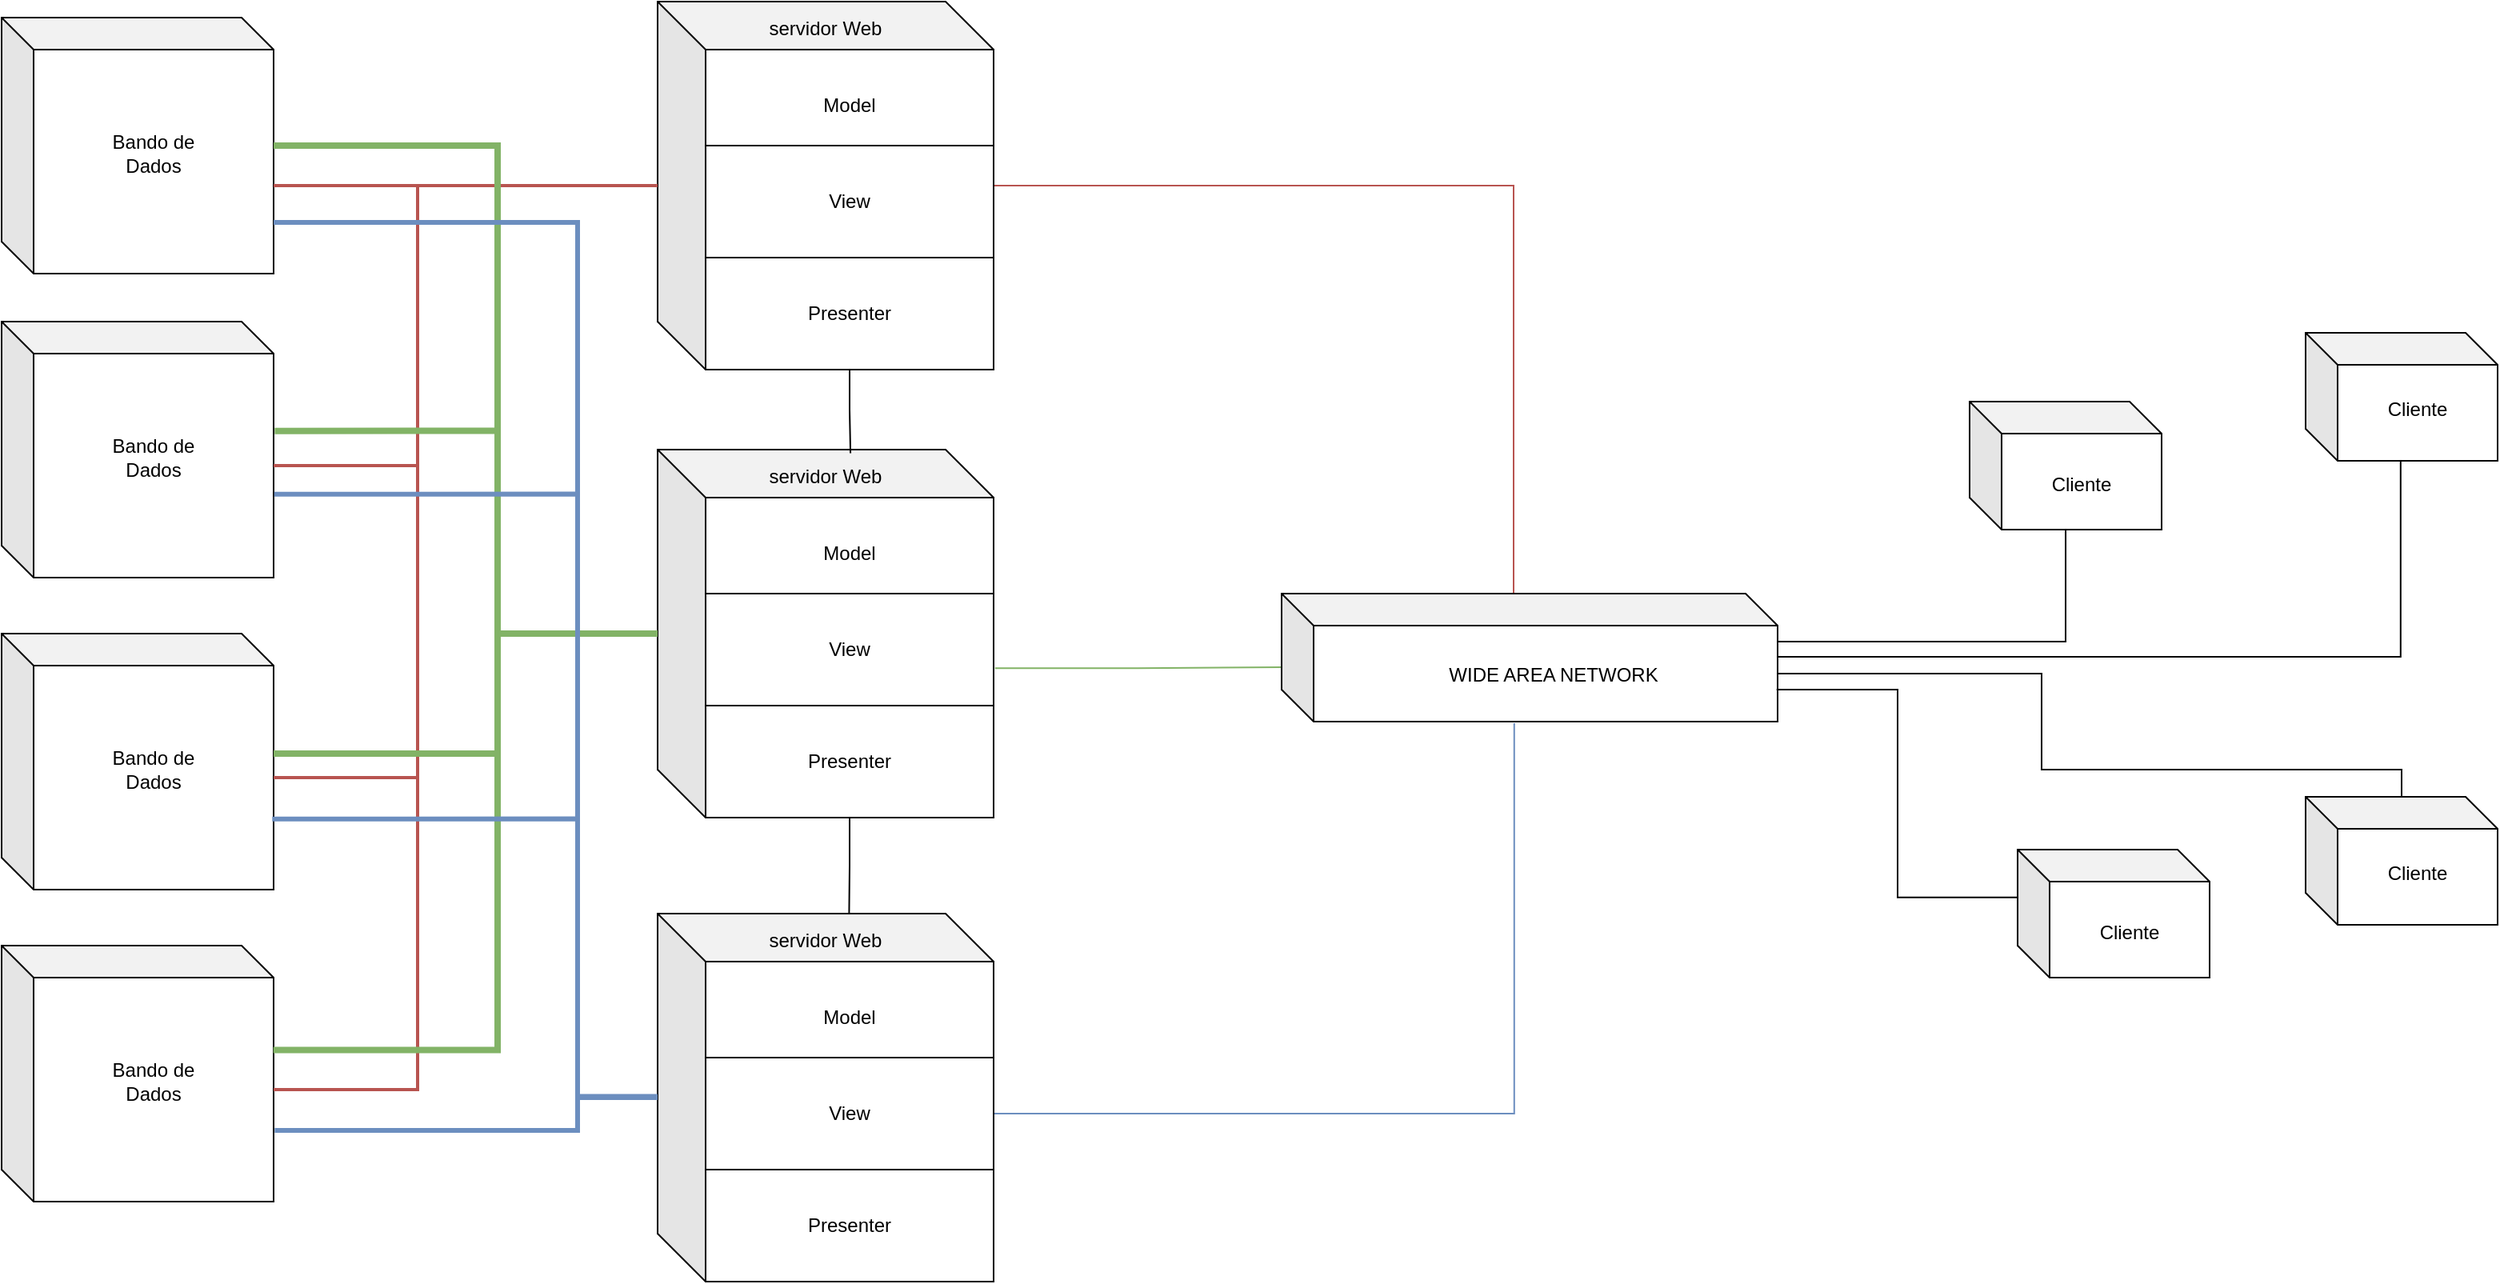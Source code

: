 <mxfile version="24.4.13" type="github">
  <diagram name="Página-1" id="CT9TDy7nHP-SfDJOPXmy">
    <mxGraphModel dx="1877" dy="522" grid="1" gridSize="10" guides="1" tooltips="1" connect="1" arrows="1" fold="1" page="1" pageScale="1" pageWidth="827" pageHeight="1169" math="0" shadow="0">
      <root>
        <mxCell id="0" />
        <mxCell id="1" parent="0" />
        <mxCell id="QvNWnngZLHoN7lJyOFEj-2" style="edgeStyle=orthogonalEdgeStyle;rounded=0;orthogonalLoop=1;jettySize=auto;html=1;fillColor=#f8cecc;strokeColor=#b85450;entryX=0;entryY=0;entryDx=145;entryDy=0;entryPerimeter=0;endArrow=none;endFill=0;movable=1;resizable=1;rotatable=1;deletable=1;editable=1;locked=0;connectable=1;" parent="1" source="QvNWnngZLHoN7lJyOFEj-3" target="QvNWnngZLHoN7lJyOFEj-51" edge="1">
          <mxGeometry relative="1" as="geometry">
            <mxPoint x="470" y="420" as="targetPoint" />
            <Array as="points">
              <mxPoint x="555" y="235" />
            </Array>
          </mxGeometry>
        </mxCell>
        <mxCell id="QvNWnngZLHoN7lJyOFEj-3" value="" style="shape=cube;whiteSpace=wrap;html=1;boundedLbl=1;backgroundOutline=1;darkOpacity=0.05;darkOpacity2=0.1;size=30;movable=1;resizable=1;rotatable=1;deletable=1;editable=1;locked=0;connectable=1;" parent="1" vertex="1">
          <mxGeometry x="20" y="120" width="210" height="230" as="geometry" />
        </mxCell>
        <mxCell id="QvNWnngZLHoN7lJyOFEj-4" value="servidor Web" style="text;strokeColor=none;align=center;fillColor=none;html=1;verticalAlign=middle;whiteSpace=wrap;rounded=0;movable=1;resizable=1;rotatable=1;deletable=1;editable=1;locked=0;connectable=1;" parent="1" vertex="1">
          <mxGeometry x="65" y="127" width="120" height="20" as="geometry" />
        </mxCell>
        <mxCell id="QvNWnngZLHoN7lJyOFEj-5" value="" style="rounded=0;whiteSpace=wrap;html=1;movable=1;resizable=1;rotatable=1;deletable=1;editable=1;locked=0;connectable=1;" parent="1" vertex="1">
          <mxGeometry x="50" y="150" width="180" height="70" as="geometry" />
        </mxCell>
        <mxCell id="QvNWnngZLHoN7lJyOFEj-6" value="" style="rounded=0;whiteSpace=wrap;html=1;movable=1;resizable=1;rotatable=1;deletable=1;editable=1;locked=0;connectable=1;" parent="1" vertex="1">
          <mxGeometry x="50" y="210" width="180" height="70" as="geometry" />
        </mxCell>
        <mxCell id="QvNWnngZLHoN7lJyOFEj-7" value="" style="rounded=0;whiteSpace=wrap;html=1;movable=1;resizable=1;rotatable=1;deletable=1;editable=1;locked=0;connectable=1;" parent="1" vertex="1">
          <mxGeometry x="50" y="280" width="180" height="70" as="geometry" />
        </mxCell>
        <mxCell id="QvNWnngZLHoN7lJyOFEj-8" value="View" style="text;html=1;align=center;verticalAlign=middle;whiteSpace=wrap;rounded=0;movable=1;resizable=1;rotatable=1;deletable=1;editable=1;locked=0;connectable=1;" parent="1" vertex="1">
          <mxGeometry x="110" y="230" width="60" height="30" as="geometry" />
        </mxCell>
        <mxCell id="QvNWnngZLHoN7lJyOFEj-9" value="Model" style="text;html=1;align=center;verticalAlign=middle;whiteSpace=wrap;rounded=0;movable=1;resizable=1;rotatable=1;deletable=1;editable=1;locked=0;connectable=1;" parent="1" vertex="1">
          <mxGeometry x="110" y="170" width="60" height="30" as="geometry" />
        </mxCell>
        <mxCell id="QvNWnngZLHoN7lJyOFEj-10" value="Presenter" style="text;html=1;align=center;verticalAlign=middle;whiteSpace=wrap;rounded=0;movable=1;resizable=1;rotatable=1;deletable=1;editable=1;locked=0;connectable=1;" parent="1" vertex="1">
          <mxGeometry x="110" y="300" width="60" height="30" as="geometry" />
        </mxCell>
        <mxCell id="QvNWnngZLHoN7lJyOFEj-11" value="" style="shape=cube;whiteSpace=wrap;html=1;boundedLbl=1;backgroundOutline=1;darkOpacity=0.05;darkOpacity2=0.1;size=30;movable=1;resizable=1;rotatable=1;deletable=1;editable=1;locked=0;connectable=1;" parent="1" vertex="1">
          <mxGeometry x="20" y="400" width="210" height="230" as="geometry" />
        </mxCell>
        <mxCell id="QvNWnngZLHoN7lJyOFEj-12" value="servidor Web" style="text;strokeColor=none;align=center;fillColor=none;html=1;verticalAlign=middle;whiteSpace=wrap;rounded=0;movable=1;resizable=1;rotatable=1;deletable=1;editable=1;locked=0;connectable=1;" parent="1" vertex="1">
          <mxGeometry x="65" y="407" width="120" height="20" as="geometry" />
        </mxCell>
        <mxCell id="QvNWnngZLHoN7lJyOFEj-13" value="" style="rounded=0;whiteSpace=wrap;html=1;movable=1;resizable=1;rotatable=1;deletable=1;editable=1;locked=0;connectable=1;" parent="1" vertex="1">
          <mxGeometry x="50" y="430" width="180" height="70" as="geometry" />
        </mxCell>
        <mxCell id="QvNWnngZLHoN7lJyOFEj-14" style="edgeStyle=orthogonalEdgeStyle;rounded=0;orthogonalLoop=1;jettySize=auto;html=1;fillColor=#d5e8d4;strokeColor=#82b366;entryX=0.002;entryY=0.575;entryDx=0;entryDy=0;entryPerimeter=0;exitX=1.005;exitY=0.666;exitDx=0;exitDy=0;exitPerimeter=0;endArrow=none;endFill=0;movable=1;resizable=1;rotatable=1;deletable=1;editable=1;locked=0;connectable=1;" parent="1" source="QvNWnngZLHoN7lJyOFEj-15" target="QvNWnngZLHoN7lJyOFEj-51" edge="1">
          <mxGeometry relative="1" as="geometry">
            <mxPoint x="390" y="525" as="targetPoint" />
          </mxGeometry>
        </mxCell>
        <mxCell id="QvNWnngZLHoN7lJyOFEj-15" value="" style="rounded=0;whiteSpace=wrap;html=1;movable=1;resizable=1;rotatable=1;deletable=1;editable=1;locked=0;connectable=1;" parent="1" vertex="1">
          <mxGeometry x="50" y="490" width="180" height="70" as="geometry" />
        </mxCell>
        <mxCell id="QvNWnngZLHoN7lJyOFEj-16" value="" style="rounded=0;whiteSpace=wrap;html=1;movable=1;resizable=1;rotatable=1;deletable=1;editable=1;locked=0;connectable=1;" parent="1" vertex="1">
          <mxGeometry x="50" y="560" width="180" height="70" as="geometry" />
        </mxCell>
        <mxCell id="QvNWnngZLHoN7lJyOFEj-17" value="View" style="text;html=1;align=center;verticalAlign=middle;whiteSpace=wrap;rounded=0;movable=1;resizable=1;rotatable=1;deletable=1;editable=1;locked=0;connectable=1;" parent="1" vertex="1">
          <mxGeometry x="110" y="510" width="60" height="30" as="geometry" />
        </mxCell>
        <mxCell id="QvNWnngZLHoN7lJyOFEj-18" value="Model" style="text;html=1;align=center;verticalAlign=middle;whiteSpace=wrap;rounded=0;movable=1;resizable=1;rotatable=1;deletable=1;editable=1;locked=0;connectable=1;" parent="1" vertex="1">
          <mxGeometry x="110" y="450" width="60" height="30" as="geometry" />
        </mxCell>
        <mxCell id="QvNWnngZLHoN7lJyOFEj-19" value="Presenter" style="text;html=1;align=center;verticalAlign=middle;whiteSpace=wrap;rounded=0;movable=1;resizable=1;rotatable=1;deletable=1;editable=1;locked=0;connectable=1;" parent="1" vertex="1">
          <mxGeometry x="110" y="580" width="60" height="30" as="geometry" />
        </mxCell>
        <mxCell id="QvNWnngZLHoN7lJyOFEj-20" value="" style="shape=cube;whiteSpace=wrap;html=1;boundedLbl=1;backgroundOutline=1;darkOpacity=0.05;darkOpacity2=0.1;size=30;movable=1;resizable=1;rotatable=1;deletable=1;editable=1;locked=0;connectable=1;" parent="1" vertex="1">
          <mxGeometry x="20" y="690" width="210" height="230" as="geometry" />
        </mxCell>
        <mxCell id="QvNWnngZLHoN7lJyOFEj-21" value="servidor Web" style="text;strokeColor=none;align=center;fillColor=none;html=1;verticalAlign=middle;whiteSpace=wrap;rounded=0;movable=1;resizable=1;rotatable=1;deletable=1;editable=1;locked=0;connectable=1;" parent="1" vertex="1">
          <mxGeometry x="65" y="697" width="120" height="20" as="geometry" />
        </mxCell>
        <mxCell id="QvNWnngZLHoN7lJyOFEj-22" value="" style="rounded=0;whiteSpace=wrap;html=1;movable=1;resizable=1;rotatable=1;deletable=1;editable=1;locked=0;connectable=1;" parent="1" vertex="1">
          <mxGeometry x="50" y="720" width="180" height="70" as="geometry" />
        </mxCell>
        <mxCell id="QvNWnngZLHoN7lJyOFEj-23" style="edgeStyle=orthogonalEdgeStyle;rounded=0;orthogonalLoop=1;jettySize=auto;html=1;fillColor=#dae8fc;strokeColor=#6c8ebf;entryX=0.469;entryY=1.013;entryDx=0;entryDy=0;entryPerimeter=0;endArrow=none;endFill=0;movable=1;resizable=1;rotatable=1;deletable=1;editable=1;locked=0;connectable=1;" parent="1" source="QvNWnngZLHoN7lJyOFEj-24" target="QvNWnngZLHoN7lJyOFEj-51" edge="1">
          <mxGeometry relative="1" as="geometry">
            <mxPoint x="470" y="660" as="targetPoint" />
          </mxGeometry>
        </mxCell>
        <mxCell id="QvNWnngZLHoN7lJyOFEj-24" value="" style="rounded=0;whiteSpace=wrap;html=1;movable=1;resizable=1;rotatable=1;deletable=1;editable=1;locked=0;connectable=1;" parent="1" vertex="1">
          <mxGeometry x="50" y="780" width="180" height="70" as="geometry" />
        </mxCell>
        <mxCell id="QvNWnngZLHoN7lJyOFEj-25" value="" style="rounded=0;whiteSpace=wrap;html=1;movable=1;resizable=1;rotatable=1;deletable=1;editable=1;locked=0;connectable=1;" parent="1" vertex="1">
          <mxGeometry x="50" y="850" width="180" height="70" as="geometry" />
        </mxCell>
        <mxCell id="QvNWnngZLHoN7lJyOFEj-26" value="View" style="text;html=1;align=center;verticalAlign=middle;whiteSpace=wrap;rounded=0;movable=1;resizable=1;rotatable=1;deletable=1;editable=1;locked=0;connectable=1;" parent="1" vertex="1">
          <mxGeometry x="110" y="800" width="60" height="30" as="geometry" />
        </mxCell>
        <mxCell id="QvNWnngZLHoN7lJyOFEj-27" value="Model" style="text;html=1;align=center;verticalAlign=middle;whiteSpace=wrap;rounded=0;movable=1;resizable=1;rotatable=1;deletable=1;editable=1;locked=0;connectable=1;" parent="1" vertex="1">
          <mxGeometry x="110" y="740" width="60" height="30" as="geometry" />
        </mxCell>
        <mxCell id="QvNWnngZLHoN7lJyOFEj-28" value="Presenter" style="text;html=1;align=center;verticalAlign=middle;whiteSpace=wrap;rounded=0;movable=1;resizable=1;rotatable=1;deletable=1;editable=1;locked=0;connectable=1;" parent="1" vertex="1">
          <mxGeometry x="110" y="870" width="60" height="30" as="geometry" />
        </mxCell>
        <mxCell id="QvNWnngZLHoN7lJyOFEj-29" style="edgeStyle=orthogonalEdgeStyle;rounded=0;orthogonalLoop=1;jettySize=auto;html=1;entryX=0.57;entryY=0.001;entryDx=0;entryDy=0;entryPerimeter=0;endArrow=none;endFill=0;movable=1;resizable=1;rotatable=1;deletable=1;editable=1;locked=0;connectable=1;" parent="1" source="QvNWnngZLHoN7lJyOFEj-16" target="QvNWnngZLHoN7lJyOFEj-20" edge="1">
          <mxGeometry relative="1" as="geometry" />
        </mxCell>
        <mxCell id="QvNWnngZLHoN7lJyOFEj-30" style="edgeStyle=orthogonalEdgeStyle;rounded=0;orthogonalLoop=1;jettySize=auto;html=1;entryX=0.574;entryY=0.01;entryDx=0;entryDy=0;entryPerimeter=0;endArrow=none;endFill=0;movable=1;resizable=1;rotatable=1;deletable=1;editable=1;locked=0;connectable=1;" parent="1" source="QvNWnngZLHoN7lJyOFEj-7" target="QvNWnngZLHoN7lJyOFEj-11" edge="1">
          <mxGeometry relative="1" as="geometry" />
        </mxCell>
        <mxCell id="QvNWnngZLHoN7lJyOFEj-31" value="" style="shape=cube;whiteSpace=wrap;html=1;boundedLbl=1;backgroundOutline=1;darkOpacity=0.05;darkOpacity2=0.1;movable=1;resizable=1;rotatable=1;deletable=1;editable=1;locked=0;connectable=1;" parent="1" vertex="1">
          <mxGeometry x="-390" y="320" width="170" height="160" as="geometry" />
        </mxCell>
        <mxCell id="QvNWnngZLHoN7lJyOFEj-32" value="Bando de Dados" style="text;html=1;align=center;verticalAlign=middle;whiteSpace=wrap;rounded=0;movable=1;resizable=1;rotatable=1;deletable=1;editable=1;locked=0;connectable=1;" parent="1" vertex="1">
          <mxGeometry x="-340" y="380" width="90" height="50" as="geometry" />
        </mxCell>
        <mxCell id="QvNWnngZLHoN7lJyOFEj-33" value="" style="shape=cube;whiteSpace=wrap;html=1;boundedLbl=1;backgroundOutline=1;darkOpacity=0.05;darkOpacity2=0.1;movable=1;resizable=1;rotatable=1;deletable=1;editable=1;locked=0;connectable=1;" parent="1" vertex="1">
          <mxGeometry x="-390" y="515" width="170" height="160" as="geometry" />
        </mxCell>
        <mxCell id="QvNWnngZLHoN7lJyOFEj-34" value="Bando de Dados" style="text;html=1;align=center;verticalAlign=middle;whiteSpace=wrap;rounded=0;movable=1;resizable=1;rotatable=1;deletable=1;editable=1;locked=0;connectable=1;" parent="1" vertex="1">
          <mxGeometry x="-340" y="575" width="90" height="50" as="geometry" />
        </mxCell>
        <mxCell id="QvNWnngZLHoN7lJyOFEj-35" value="" style="shape=cube;whiteSpace=wrap;html=1;boundedLbl=1;backgroundOutline=1;darkOpacity=0.05;darkOpacity2=0.1;movable=1;resizable=1;rotatable=1;deletable=1;editable=1;locked=0;connectable=1;" parent="1" vertex="1">
          <mxGeometry x="-390" y="130" width="170" height="160" as="geometry" />
        </mxCell>
        <mxCell id="QvNWnngZLHoN7lJyOFEj-36" value="Bando de Dados" style="text;html=1;align=center;verticalAlign=middle;whiteSpace=wrap;rounded=0;movable=1;resizable=1;rotatable=1;deletable=1;editable=1;locked=0;connectable=1;" parent="1" vertex="1">
          <mxGeometry x="-340" y="190" width="90" height="50" as="geometry" />
        </mxCell>
        <mxCell id="QvNWnngZLHoN7lJyOFEj-37" value="" style="shape=cube;whiteSpace=wrap;html=1;boundedLbl=1;backgroundOutline=1;darkOpacity=0.05;darkOpacity2=0.1;movable=1;resizable=1;rotatable=1;deletable=1;editable=1;locked=0;connectable=1;" parent="1" vertex="1">
          <mxGeometry x="-390" y="710" width="170" height="160" as="geometry" />
        </mxCell>
        <mxCell id="QvNWnngZLHoN7lJyOFEj-38" value="Bando de Dados" style="text;html=1;align=center;verticalAlign=middle;whiteSpace=wrap;rounded=0;movable=1;resizable=1;rotatable=1;deletable=1;editable=1;locked=0;connectable=1;" parent="1" vertex="1">
          <mxGeometry x="-340" y="770" width="90" height="50" as="geometry" />
        </mxCell>
        <mxCell id="QvNWnngZLHoN7lJyOFEj-39" style="edgeStyle=orthogonalEdgeStyle;rounded=0;orthogonalLoop=1;jettySize=auto;html=1;entryX=0;entryY=0;entryDx=170;entryDy=90;entryPerimeter=0;endArrow=none;endFill=0;strokeWidth=2;fillColor=#f8cecc;strokeColor=#b85450;movable=1;resizable=1;rotatable=1;deletable=1;editable=1;locked=0;connectable=1;" parent="1" source="QvNWnngZLHoN7lJyOFEj-3" target="QvNWnngZLHoN7lJyOFEj-31" edge="1">
          <mxGeometry relative="1" as="geometry">
            <Array as="points">
              <mxPoint x="-130" y="235" />
              <mxPoint x="-130" y="410" />
            </Array>
          </mxGeometry>
        </mxCell>
        <mxCell id="QvNWnngZLHoN7lJyOFEj-40" style="edgeStyle=orthogonalEdgeStyle;rounded=0;orthogonalLoop=1;jettySize=auto;html=1;entryX=0;entryY=0;entryDx=170;entryDy=90;entryPerimeter=0;endArrow=none;endFill=0;strokeWidth=2;fillColor=#f8cecc;strokeColor=#b85450;movable=1;resizable=1;rotatable=1;deletable=1;editable=1;locked=0;connectable=1;" parent="1" source="QvNWnngZLHoN7lJyOFEj-3" target="QvNWnngZLHoN7lJyOFEj-33" edge="1">
          <mxGeometry relative="1" as="geometry">
            <Array as="points">
              <mxPoint x="-130" y="235" />
              <mxPoint x="-130" y="605" />
            </Array>
          </mxGeometry>
        </mxCell>
        <mxCell id="QvNWnngZLHoN7lJyOFEj-41" style="edgeStyle=orthogonalEdgeStyle;rounded=0;orthogonalLoop=1;jettySize=auto;html=1;entryX=0;entryY=0;entryDx=170;entryDy=90;entryPerimeter=0;endArrow=none;endFill=0;strokeWidth=2;fillColor=#f8cecc;strokeColor=#b85450;movable=1;resizable=1;rotatable=1;deletable=1;editable=1;locked=0;connectable=1;" parent="1" source="QvNWnngZLHoN7lJyOFEj-3" target="QvNWnngZLHoN7lJyOFEj-37" edge="1">
          <mxGeometry relative="1" as="geometry">
            <Array as="points">
              <mxPoint x="-130" y="235" />
              <mxPoint x="-130" y="800" />
            </Array>
          </mxGeometry>
        </mxCell>
        <mxCell id="QvNWnngZLHoN7lJyOFEj-42" style="edgeStyle=orthogonalEdgeStyle;rounded=0;orthogonalLoop=1;jettySize=auto;html=1;endArrow=none;endFill=0;strokeWidth=2;fillColor=#f8cecc;strokeColor=#b85450;movable=1;resizable=1;rotatable=1;deletable=1;editable=1;locked=0;connectable=1;" parent="1" source="QvNWnngZLHoN7lJyOFEj-3" edge="1">
          <mxGeometry relative="1" as="geometry">
            <mxPoint x="-220" y="235" as="targetPoint" />
          </mxGeometry>
        </mxCell>
        <mxCell id="QvNWnngZLHoN7lJyOFEj-43" style="edgeStyle=orthogonalEdgeStyle;rounded=0;orthogonalLoop=1;jettySize=auto;html=1;endArrow=none;endFill=0;strokeWidth=4;fillColor=#d5e8d4;strokeColor=#82b366;movable=1;resizable=1;rotatable=1;deletable=1;editable=1;locked=0;connectable=1;" parent="1" source="QvNWnngZLHoN7lJyOFEj-11" target="QvNWnngZLHoN7lJyOFEj-35" edge="1">
          <mxGeometry relative="1" as="geometry">
            <Array as="points">
              <mxPoint x="-80" y="515" />
              <mxPoint x="-80" y="210" />
            </Array>
          </mxGeometry>
        </mxCell>
        <mxCell id="QvNWnngZLHoN7lJyOFEj-44" style="edgeStyle=orthogonalEdgeStyle;rounded=0;orthogonalLoop=1;jettySize=auto;html=1;entryX=1.004;entryY=0.427;entryDx=0;entryDy=0;entryPerimeter=0;endArrow=none;endFill=0;fillColor=#d5e8d4;strokeColor=#82b366;strokeWidth=4;movable=1;resizable=1;rotatable=1;deletable=1;editable=1;locked=0;connectable=1;" parent="1" source="QvNWnngZLHoN7lJyOFEj-11" target="QvNWnngZLHoN7lJyOFEj-31" edge="1">
          <mxGeometry relative="1" as="geometry">
            <Array as="points">
              <mxPoint x="-80" y="515" />
              <mxPoint x="-80" y="388" />
            </Array>
          </mxGeometry>
        </mxCell>
        <mxCell id="QvNWnngZLHoN7lJyOFEj-45" style="edgeStyle=orthogonalEdgeStyle;rounded=0;orthogonalLoop=1;jettySize=auto;html=1;endArrow=none;endFill=0;entryX=1;entryY=0.469;entryDx=0;entryDy=0;entryPerimeter=0;fillColor=#d5e8d4;strokeColor=#82b366;strokeWidth=4;movable=1;resizable=1;rotatable=1;deletable=1;editable=1;locked=0;connectable=1;" parent="1" source="QvNWnngZLHoN7lJyOFEj-11" target="QvNWnngZLHoN7lJyOFEj-33" edge="1">
          <mxGeometry relative="1" as="geometry">
            <mxPoint x="-220" y="590" as="targetPoint" />
            <Array as="points">
              <mxPoint x="-80" y="515" />
              <mxPoint x="-80" y="590" />
            </Array>
          </mxGeometry>
        </mxCell>
        <mxCell id="QvNWnngZLHoN7lJyOFEj-46" style="edgeStyle=orthogonalEdgeStyle;rounded=0;orthogonalLoop=1;jettySize=auto;html=1;entryX=0.999;entryY=0.408;entryDx=0;entryDy=0;entryPerimeter=0;endArrow=none;endFill=0;fillColor=#d5e8d4;strokeColor=#82b366;strokeWidth=4;movable=1;resizable=1;rotatable=1;deletable=1;editable=1;locked=0;connectable=1;" parent="1" source="QvNWnngZLHoN7lJyOFEj-11" target="QvNWnngZLHoN7lJyOFEj-37" edge="1">
          <mxGeometry relative="1" as="geometry">
            <Array as="points">
              <mxPoint x="-80" y="515" />
              <mxPoint x="-80" y="775" />
            </Array>
          </mxGeometry>
        </mxCell>
        <mxCell id="QvNWnngZLHoN7lJyOFEj-47" style="edgeStyle=orthogonalEdgeStyle;rounded=0;orthogonalLoop=1;jettySize=auto;html=1;entryX=1.004;entryY=0.722;entryDx=0;entryDy=0;entryPerimeter=0;endArrow=none;endFill=0;strokeWidth=3;fillColor=#dae8fc;strokeColor=#6c8ebf;movable=1;resizable=1;rotatable=1;deletable=1;editable=1;locked=0;connectable=1;" parent="1" target="QvNWnngZLHoN7lJyOFEj-37" edge="1">
          <mxGeometry relative="1" as="geometry">
            <mxPoint x="20" y="804.26" as="sourcePoint" />
            <mxPoint x="-215.92" y="825.74" as="targetPoint" />
            <Array as="points">
              <mxPoint x="-30" y="804" />
              <mxPoint x="-30" y="825" />
            </Array>
          </mxGeometry>
        </mxCell>
        <mxCell id="QvNWnngZLHoN7lJyOFEj-48" style="edgeStyle=orthogonalEdgeStyle;rounded=0;orthogonalLoop=1;jettySize=auto;html=1;entryX=0.995;entryY=0.724;entryDx=0;entryDy=0;entryPerimeter=0;endArrow=none;endFill=0;strokeWidth=3;fillColor=#dae8fc;strokeColor=#6c8ebf;movable=1;resizable=1;rotatable=1;deletable=1;editable=1;locked=0;connectable=1;" parent="1" source="QvNWnngZLHoN7lJyOFEj-20" target="QvNWnngZLHoN7lJyOFEj-33" edge="1">
          <mxGeometry relative="1" as="geometry">
            <Array as="points">
              <mxPoint x="-30" y="805" />
              <mxPoint x="-30" y="631" />
            </Array>
          </mxGeometry>
        </mxCell>
        <mxCell id="QvNWnngZLHoN7lJyOFEj-49" style="edgeStyle=orthogonalEdgeStyle;rounded=0;orthogonalLoop=1;jettySize=auto;html=1;entryX=1.002;entryY=0.674;entryDx=0;entryDy=0;entryPerimeter=0;endArrow=none;endFill=0;strokeWidth=3;fillColor=#dae8fc;strokeColor=#6c8ebf;movable=1;resizable=1;rotatable=1;deletable=1;editable=1;locked=0;connectable=1;" parent="1" source="QvNWnngZLHoN7lJyOFEj-20" target="QvNWnngZLHoN7lJyOFEj-31" edge="1">
          <mxGeometry relative="1" as="geometry">
            <Array as="points">
              <mxPoint x="-30" y="805" />
              <mxPoint x="-30" y="428" />
            </Array>
          </mxGeometry>
        </mxCell>
        <mxCell id="QvNWnngZLHoN7lJyOFEj-50" style="edgeStyle=orthogonalEdgeStyle;rounded=0;orthogonalLoop=1;jettySize=auto;html=1;entryX=1;entryY=0.8;entryDx=0;entryDy=0;entryPerimeter=0;endArrow=none;endFill=0;strokeWidth=3;fillColor=#dae8fc;strokeColor=#6c8ebf;movable=1;resizable=1;rotatable=1;deletable=1;editable=1;locked=0;connectable=1;" parent="1" source="QvNWnngZLHoN7lJyOFEj-20" target="QvNWnngZLHoN7lJyOFEj-35" edge="1">
          <mxGeometry relative="1" as="geometry">
            <Array as="points">
              <mxPoint x="-30" y="805" />
              <mxPoint x="-30" y="258" />
            </Array>
          </mxGeometry>
        </mxCell>
        <mxCell id="QvNWnngZLHoN7lJyOFEj-51" value="" style="shape=cube;whiteSpace=wrap;html=1;boundedLbl=1;backgroundOutline=1;darkOpacity=0.05;darkOpacity2=0.1;movable=1;resizable=1;rotatable=1;deletable=1;editable=1;locked=0;connectable=1;" parent="1" vertex="1">
          <mxGeometry x="410" y="490" width="310" height="80" as="geometry" />
        </mxCell>
        <mxCell id="QvNWnngZLHoN7lJyOFEj-52" value="WIDE AREA NETWORK" style="text;html=1;align=center;verticalAlign=middle;whiteSpace=wrap;rounded=0;movable=1;resizable=1;rotatable=1;deletable=1;editable=1;locked=0;connectable=1;" parent="1" vertex="1">
          <mxGeometry x="480" y="526" width="200" height="30" as="geometry" />
        </mxCell>
        <mxCell id="QvNWnngZLHoN7lJyOFEj-53" value="" style="shape=cube;whiteSpace=wrap;html=1;boundedLbl=1;backgroundOutline=1;darkOpacity=0.05;darkOpacity2=0.1;movable=1;resizable=1;rotatable=1;deletable=1;editable=1;locked=0;connectable=1;" parent="1" vertex="1">
          <mxGeometry x="840" y="370" width="120" height="80" as="geometry" />
        </mxCell>
        <mxCell id="QvNWnngZLHoN7lJyOFEj-54" value="" style="shape=cube;whiteSpace=wrap;html=1;boundedLbl=1;backgroundOutline=1;darkOpacity=0.05;darkOpacity2=0.1;movable=1;resizable=1;rotatable=1;deletable=1;editable=1;locked=0;connectable=1;" parent="1" vertex="1">
          <mxGeometry x="870" y="650" width="120" height="80" as="geometry" />
        </mxCell>
        <mxCell id="QvNWnngZLHoN7lJyOFEj-55" value="" style="shape=cube;whiteSpace=wrap;html=1;boundedLbl=1;backgroundOutline=1;darkOpacity=0.05;darkOpacity2=0.1;movable=1;resizable=1;rotatable=1;deletable=1;editable=1;locked=0;connectable=1;" parent="1" vertex="1">
          <mxGeometry x="1050" y="617" width="120" height="80" as="geometry" />
        </mxCell>
        <mxCell id="QvNWnngZLHoN7lJyOFEj-56" value="" style="shape=cube;whiteSpace=wrap;html=1;boundedLbl=1;backgroundOutline=1;darkOpacity=0.05;darkOpacity2=0.1;movable=1;resizable=1;rotatable=1;deletable=1;editable=1;locked=0;connectable=1;" parent="1" vertex="1">
          <mxGeometry x="1050" y="327" width="120" height="80" as="geometry" />
        </mxCell>
        <mxCell id="QvNWnngZLHoN7lJyOFEj-57" style="edgeStyle=orthogonalEdgeStyle;rounded=0;orthogonalLoop=1;jettySize=auto;html=1;entryX=0;entryY=0;entryDx=310;entryDy=50;entryPerimeter=0;endArrow=none;endFill=0;exitX=0.495;exitY=0.993;exitDx=0;exitDy=0;exitPerimeter=0;movable=1;resizable=1;rotatable=1;deletable=1;editable=1;locked=0;connectable=1;" parent="1" source="QvNWnngZLHoN7lJyOFEj-56" edge="1">
          <mxGeometry relative="1" as="geometry">
            <mxPoint x="1110" y="410" as="sourcePoint" />
            <mxPoint x="720" y="529.48" as="targetPoint" />
            <Array as="points">
              <mxPoint x="1109" y="529" />
            </Array>
          </mxGeometry>
        </mxCell>
        <mxCell id="QvNWnngZLHoN7lJyOFEj-58" style="edgeStyle=orthogonalEdgeStyle;rounded=0;orthogonalLoop=1;jettySize=auto;html=1;endArrow=none;endFill=0;movable=1;resizable=1;rotatable=1;deletable=1;editable=1;locked=0;connectable=1;" parent="1" edge="1">
          <mxGeometry relative="1" as="geometry">
            <mxPoint x="900.021" y="450" as="sourcePoint" />
            <mxPoint x="720" y="520" as="targetPoint" />
            <Array as="points">
              <mxPoint x="900" y="520" />
              <mxPoint x="720" y="520" />
            </Array>
          </mxGeometry>
        </mxCell>
        <mxCell id="QvNWnngZLHoN7lJyOFEj-59" style="edgeStyle=orthogonalEdgeStyle;rounded=0;orthogonalLoop=1;jettySize=auto;html=1;entryX=0.998;entryY=0.877;entryDx=0;entryDy=0;entryPerimeter=0;endArrow=none;endFill=0;movable=1;resizable=1;rotatable=1;deletable=1;editable=1;locked=0;connectable=1;" parent="1" edge="1">
          <mxGeometry relative="1" as="geometry">
            <mxPoint x="870" y="679.861" as="sourcePoint" />
            <mxPoint x="719.38" y="550" as="targetPoint" />
            <Array as="points">
              <mxPoint x="795" y="679.84" />
              <mxPoint x="795" y="549.84" />
            </Array>
          </mxGeometry>
        </mxCell>
        <mxCell id="QvNWnngZLHoN7lJyOFEj-60" style="edgeStyle=orthogonalEdgeStyle;rounded=0;orthogonalLoop=1;jettySize=auto;html=1;entryX=0;entryY=0;entryDx=310;entryDy=50;entryPerimeter=0;endArrow=none;endFill=0;movable=1;resizable=1;rotatable=1;deletable=1;editable=1;locked=0;connectable=1;" parent="1" source="QvNWnngZLHoN7lJyOFEj-55" target="QvNWnngZLHoN7lJyOFEj-51" edge="1">
          <mxGeometry relative="1" as="geometry">
            <Array as="points">
              <mxPoint x="1110" y="600" />
              <mxPoint x="885" y="600" />
              <mxPoint x="885" y="540" />
            </Array>
          </mxGeometry>
        </mxCell>
        <mxCell id="QvNWnngZLHoN7lJyOFEj-61" value="Cliente&lt;span style=&quot;color: rgba(0, 0, 0, 0); font-family: monospace; font-size: 0px; text-align: start; text-wrap: nowrap;&quot;&gt;%3CmxGraphModel%3E%3Croot%3E%3CmxCell%20id%3D%220%22%2F%3E%3CmxCell%20id%3D%221%22%20parent%3D%220%22%2F%3E%3CmxCell%20id%3D%222%22%20value%3D%22Text%22%20style%3D%22text%3Bhtml%3D1%3Balign%3Dcenter%3BverticalAlign%3Dmiddle%3BwhiteSpace%3Dwrap%3Brounded%3D0%3B%22%20vertex%3D%221%22%20parent%3D%221%22%3E%3CmxGeometry%20x%3D%22910%22%20y%3D%22555%22%20width%3D%2260%22%20height%3D%2230%22%20as%3D%22geometry%22%2F%3E%3C%2FmxCell%3E%3C%2Froot%3E%3C%2FmxGraphModel%3E&lt;/span&gt;" style="text;html=1;align=center;verticalAlign=middle;whiteSpace=wrap;rounded=0;movable=1;resizable=1;rotatable=1;deletable=1;editable=1;locked=0;connectable=1;" parent="1" vertex="1">
          <mxGeometry x="910" y="687" width="60" height="30" as="geometry" />
        </mxCell>
        <mxCell id="QvNWnngZLHoN7lJyOFEj-62" value="Cliente" style="text;html=1;align=center;verticalAlign=middle;whiteSpace=wrap;rounded=0;movable=1;resizable=1;rotatable=1;deletable=1;editable=1;locked=0;connectable=1;" parent="1" vertex="1">
          <mxGeometry x="1090" y="650" width="60" height="30" as="geometry" />
        </mxCell>
        <mxCell id="QvNWnngZLHoN7lJyOFEj-63" value="Cliente" style="text;html=1;align=center;verticalAlign=middle;whiteSpace=wrap;rounded=0;movable=1;resizable=1;rotatable=1;deletable=1;editable=1;locked=0;connectable=1;" parent="1" vertex="1">
          <mxGeometry x="880" y="407" width="60" height="30" as="geometry" />
        </mxCell>
        <mxCell id="QvNWnngZLHoN7lJyOFEj-64" value="Cliente" style="text;html=1;align=center;verticalAlign=middle;whiteSpace=wrap;rounded=0;movable=1;resizable=1;rotatable=1;deletable=1;editable=1;locked=0;connectable=1;" parent="1" vertex="1">
          <mxGeometry x="1090" y="360" width="60" height="30" as="geometry" />
        </mxCell>
      </root>
    </mxGraphModel>
  </diagram>
</mxfile>
